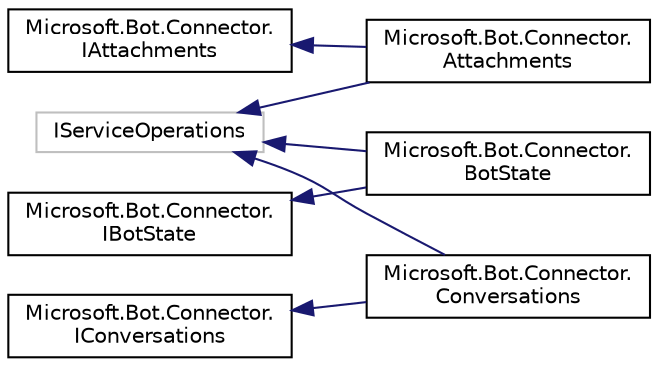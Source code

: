 digraph "Graphical Class Hierarchy"
{
  edge [fontname="Helvetica",fontsize="10",labelfontname="Helvetica",labelfontsize="10"];
  node [fontname="Helvetica",fontsize="10",shape=record];
  rankdir="LR";
  Node1 [label="IServiceOperations",height=0.2,width=0.4,color="grey75", fillcolor="white", style="filled"];
  Node1 -> Node2 [dir="back",color="midnightblue",fontsize="10",style="solid",fontname="Helvetica"];
  Node2 [label="Microsoft.Bot.Connector.\lAttachments",height=0.2,width=0.4,color="black", fillcolor="white", style="filled",URL="$da/dc6/class_microsoft_1_1_bot_1_1_connector_1_1_attachments.html",tooltip="Attachments operations. "];
  Node1 -> Node3 [dir="back",color="midnightblue",fontsize="10",style="solid",fontname="Helvetica"];
  Node3 [label="Microsoft.Bot.Connector.\lBotState",height=0.2,width=0.4,color="black", fillcolor="white", style="filled",URL="$d1/dd8/class_microsoft_1_1_bot_1_1_connector_1_1_bot_state.html",tooltip="BotState operations. "];
  Node1 -> Node4 [dir="back",color="midnightblue",fontsize="10",style="solid",fontname="Helvetica"];
  Node4 [label="Microsoft.Bot.Connector.\lConversations",height=0.2,width=0.4,color="black", fillcolor="white", style="filled",URL="$da/ddd/class_microsoft_1_1_bot_1_1_connector_1_1_conversations.html",tooltip="Conversations operations. "];
  Node5 [label="Microsoft.Bot.Connector.\lIAttachments",height=0.2,width=0.4,color="black", fillcolor="white", style="filled",URL="$d5/d77/interface_microsoft_1_1_bot_1_1_connector_1_1_i_attachments.html",tooltip="Attachments operations. "];
  Node5 -> Node2 [dir="back",color="midnightblue",fontsize="10",style="solid",fontname="Helvetica"];
  Node6 [label="Microsoft.Bot.Connector.\lIBotState",height=0.2,width=0.4,color="black", fillcolor="white", style="filled",URL="$d8/dcc/interface_microsoft_1_1_bot_1_1_connector_1_1_i_bot_state.html",tooltip="BotState operations. "];
  Node6 -> Node3 [dir="back",color="midnightblue",fontsize="10",style="solid",fontname="Helvetica"];
  Node7 [label="Microsoft.Bot.Connector.\lIConversations",height=0.2,width=0.4,color="black", fillcolor="white", style="filled",URL="$de/d95/interface_microsoft_1_1_bot_1_1_connector_1_1_i_conversations.html",tooltip="Conversations operations. "];
  Node7 -> Node4 [dir="back",color="midnightblue",fontsize="10",style="solid",fontname="Helvetica"];
}
